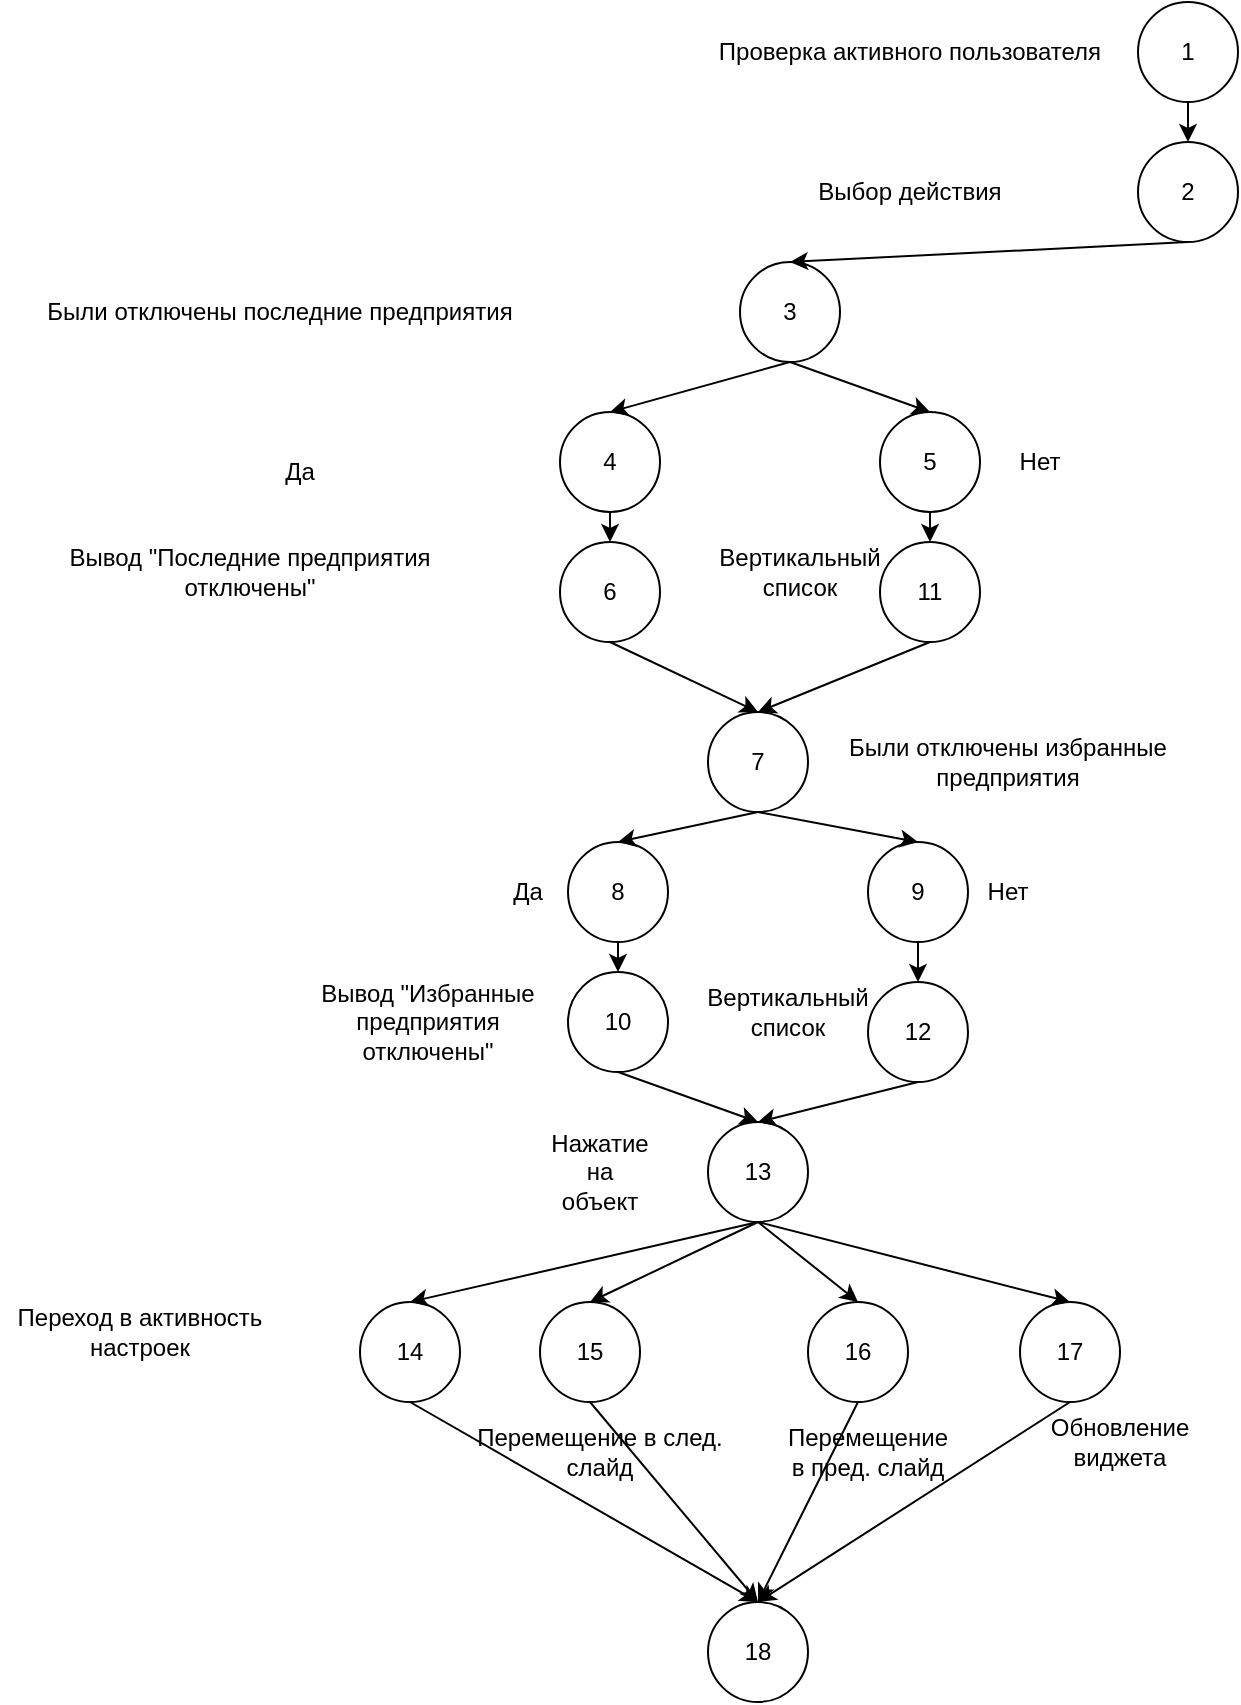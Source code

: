 <mxfile version="14.4.8" type="github">
  <diagram id="qphgWqwp0cpbQVtYBI8-" name="Page-1">
    <mxGraphModel dx="2249" dy="794" grid="1" gridSize="10" guides="1" tooltips="1" connect="1" arrows="1" fold="1" page="1" pageScale="1" pageWidth="827" pageHeight="1169" math="0" shadow="0">
      <root>
        <mxCell id="0" />
        <mxCell id="1" parent="0" />
        <mxCell id="IH4dh5rqfxt_6UvOucH4-1" value="1" style="ellipse;whiteSpace=wrap;html=1;" vertex="1" parent="1">
          <mxGeometry x="389" y="90" width="50" height="50" as="geometry" />
        </mxCell>
        <mxCell id="IH4dh5rqfxt_6UvOucH4-4" value="" style="endArrow=classic;html=1;exitX=0.5;exitY=1;exitDx=0;exitDy=0;entryX=0.5;entryY=0;entryDx=0;entryDy=0;" edge="1" parent="1" source="IH4dh5rqfxt_6UvOucH4-1" target="IH4dh5rqfxt_6UvOucH4-32">
          <mxGeometry width="50" height="50" relative="1" as="geometry">
            <mxPoint x="390" y="330" as="sourcePoint" />
            <mxPoint x="414" y="160" as="targetPoint" />
          </mxGeometry>
        </mxCell>
        <mxCell id="IH4dh5rqfxt_6UvOucH4-31" value="Проверка активного пользователя" style="text;html=1;strokeColor=none;fillColor=none;align=center;verticalAlign=middle;whiteSpace=wrap;rounded=0;" vertex="1" parent="1">
          <mxGeometry x="150" y="115" width="250" as="geometry" />
        </mxCell>
        <mxCell id="IH4dh5rqfxt_6UvOucH4-32" value="2" style="ellipse;whiteSpace=wrap;html=1;" vertex="1" parent="1">
          <mxGeometry x="389" y="160" width="50" height="50" as="geometry" />
        </mxCell>
        <mxCell id="IH4dh5rqfxt_6UvOucH4-33" value="Выбор действия" style="text;html=1;strokeColor=none;fillColor=none;align=center;verticalAlign=middle;whiteSpace=wrap;rounded=0;" vertex="1" parent="1">
          <mxGeometry x="165" y="175" width="220" height="20" as="geometry" />
        </mxCell>
        <mxCell id="IH4dh5rqfxt_6UvOucH4-34" value="3" style="ellipse;whiteSpace=wrap;html=1;" vertex="1" parent="1">
          <mxGeometry x="190" y="220" width="50" height="50" as="geometry" />
        </mxCell>
        <mxCell id="IH4dh5rqfxt_6UvOucH4-35" value="Были отключены последние предприятия" style="text;html=1;strokeColor=none;fillColor=none;align=center;verticalAlign=middle;whiteSpace=wrap;rounded=0;" vertex="1" parent="1">
          <mxGeometry x="-180" y="240" width="280" height="10" as="geometry" />
        </mxCell>
        <mxCell id="IH4dh5rqfxt_6UvOucH4-36" value="" style="endArrow=classic;html=1;exitX=0.5;exitY=1;exitDx=0;exitDy=0;entryX=0.5;entryY=0;entryDx=0;entryDy=0;" edge="1" parent="1" source="IH4dh5rqfxt_6UvOucH4-32" target="IH4dh5rqfxt_6UvOucH4-34">
          <mxGeometry width="50" height="50" relative="1" as="geometry">
            <mxPoint x="420" y="420" as="sourcePoint" />
            <mxPoint x="470" y="370" as="targetPoint" />
          </mxGeometry>
        </mxCell>
        <mxCell id="IH4dh5rqfxt_6UvOucH4-38" value="4" style="ellipse;whiteSpace=wrap;html=1;" vertex="1" parent="1">
          <mxGeometry x="100" y="295" width="50" height="50" as="geometry" />
        </mxCell>
        <mxCell id="IH4dh5rqfxt_6UvOucH4-39" value="5" style="ellipse;whiteSpace=wrap;html=1;" vertex="1" parent="1">
          <mxGeometry x="260" y="295" width="50" height="50" as="geometry" />
        </mxCell>
        <mxCell id="IH4dh5rqfxt_6UvOucH4-40" value="" style="endArrow=classic;html=1;exitX=0.5;exitY=1;exitDx=0;exitDy=0;entryX=0.5;entryY=0;entryDx=0;entryDy=0;" edge="1" parent="1" source="IH4dh5rqfxt_6UvOucH4-34" target="IH4dh5rqfxt_6UvOucH4-38">
          <mxGeometry width="50" height="50" relative="1" as="geometry">
            <mxPoint x="420" y="420" as="sourcePoint" />
            <mxPoint x="470" y="370" as="targetPoint" />
          </mxGeometry>
        </mxCell>
        <mxCell id="IH4dh5rqfxt_6UvOucH4-41" value="" style="endArrow=classic;html=1;exitX=0.5;exitY=1;exitDx=0;exitDy=0;entryX=0.5;entryY=0;entryDx=0;entryDy=0;" edge="1" parent="1" source="IH4dh5rqfxt_6UvOucH4-34" target="IH4dh5rqfxt_6UvOucH4-39">
          <mxGeometry width="50" height="50" relative="1" as="geometry">
            <mxPoint x="420" y="420" as="sourcePoint" />
            <mxPoint x="470" y="370" as="targetPoint" />
          </mxGeometry>
        </mxCell>
        <mxCell id="IH4dh5rqfxt_6UvOucH4-42" value="Да" style="text;html=1;strokeColor=none;fillColor=none;align=center;verticalAlign=middle;whiteSpace=wrap;rounded=0;" vertex="1" parent="1">
          <mxGeometry x="-50" y="315" width="40" height="20" as="geometry" />
        </mxCell>
        <mxCell id="IH4dh5rqfxt_6UvOucH4-44" value="Нет" style="text;html=1;strokeColor=none;fillColor=none;align=center;verticalAlign=middle;whiteSpace=wrap;rounded=0;" vertex="1" parent="1">
          <mxGeometry x="320" y="310" width="40" height="20" as="geometry" />
        </mxCell>
        <mxCell id="IH4dh5rqfxt_6UvOucH4-46" value="6" style="ellipse;whiteSpace=wrap;html=1;" vertex="1" parent="1">
          <mxGeometry x="100" y="360" width="50" height="50" as="geometry" />
        </mxCell>
        <mxCell id="IH4dh5rqfxt_6UvOucH4-47" value="" style="endArrow=classic;html=1;exitX=0.5;exitY=1;exitDx=0;exitDy=0;entryX=0.5;entryY=0;entryDx=0;entryDy=0;" edge="1" parent="1" source="IH4dh5rqfxt_6UvOucH4-38" target="IH4dh5rqfxt_6UvOucH4-46">
          <mxGeometry width="50" height="50" relative="1" as="geometry">
            <mxPoint x="420" y="420" as="sourcePoint" />
            <mxPoint x="470" y="370" as="targetPoint" />
          </mxGeometry>
        </mxCell>
        <mxCell id="IH4dh5rqfxt_6UvOucH4-48" value="Вывод &quot;Последние предприятия отключены&quot;" style="text;html=1;strokeColor=none;fillColor=none;align=center;verticalAlign=middle;whiteSpace=wrap;rounded=0;" vertex="1" parent="1">
          <mxGeometry x="-150" y="360" width="190" height="30" as="geometry" />
        </mxCell>
        <mxCell id="IH4dh5rqfxt_6UvOucH4-50" value="7" style="ellipse;whiteSpace=wrap;html=1;" vertex="1" parent="1">
          <mxGeometry x="174" y="445" width="50" height="50" as="geometry" />
        </mxCell>
        <mxCell id="IH4dh5rqfxt_6UvOucH4-52" value="Были отключены избранные предприятия" style="text;html=1;strokeColor=none;fillColor=none;align=center;verticalAlign=middle;whiteSpace=wrap;rounded=0;" vertex="1" parent="1">
          <mxGeometry x="234" y="460" width="180" height="20" as="geometry" />
        </mxCell>
        <mxCell id="IH4dh5rqfxt_6UvOucH4-53" value="8" style="ellipse;whiteSpace=wrap;html=1;" vertex="1" parent="1">
          <mxGeometry x="104" y="510" width="50" height="50" as="geometry" />
        </mxCell>
        <mxCell id="IH4dh5rqfxt_6UvOucH4-55" value="" style="endArrow=classic;html=1;exitX=0.5;exitY=1;exitDx=0;exitDy=0;entryX=0.5;entryY=0;entryDx=0;entryDy=0;" edge="1" parent="1" source="IH4dh5rqfxt_6UvOucH4-50" target="IH4dh5rqfxt_6UvOucH4-53">
          <mxGeometry width="50" height="50" relative="1" as="geometry">
            <mxPoint x="-16" y="595" as="sourcePoint" />
            <mxPoint x="34" y="545" as="targetPoint" />
          </mxGeometry>
        </mxCell>
        <mxCell id="IH4dh5rqfxt_6UvOucH4-56" value="Да" style="text;html=1;strokeColor=none;fillColor=none;align=center;verticalAlign=middle;whiteSpace=wrap;rounded=0;" vertex="1" parent="1">
          <mxGeometry x="64" y="525" width="40" height="20" as="geometry" />
        </mxCell>
        <mxCell id="IH4dh5rqfxt_6UvOucH4-57" value="9" style="ellipse;whiteSpace=wrap;html=1;" vertex="1" parent="1">
          <mxGeometry x="254" y="510" width="50" height="50" as="geometry" />
        </mxCell>
        <mxCell id="IH4dh5rqfxt_6UvOucH4-58" value="" style="endArrow=classic;html=1;exitX=0.5;exitY=1;exitDx=0;exitDy=0;entryX=0.5;entryY=0;entryDx=0;entryDy=0;" edge="1" parent="1" source="IH4dh5rqfxt_6UvOucH4-50" target="IH4dh5rqfxt_6UvOucH4-57">
          <mxGeometry width="50" height="50" relative="1" as="geometry">
            <mxPoint x="-16" y="595" as="sourcePoint" />
            <mxPoint x="34" y="545" as="targetPoint" />
          </mxGeometry>
        </mxCell>
        <mxCell id="IH4dh5rqfxt_6UvOucH4-59" value="Нет" style="text;html=1;strokeColor=none;fillColor=none;align=center;verticalAlign=middle;whiteSpace=wrap;rounded=0;" vertex="1" parent="1">
          <mxGeometry x="304" y="525" width="40" height="20" as="geometry" />
        </mxCell>
        <mxCell id="IH4dh5rqfxt_6UvOucH4-60" value="10" style="ellipse;whiteSpace=wrap;html=1;" vertex="1" parent="1">
          <mxGeometry x="104" y="575" width="50" height="50" as="geometry" />
        </mxCell>
        <mxCell id="IH4dh5rqfxt_6UvOucH4-61" value="" style="endArrow=classic;html=1;exitX=0.5;exitY=1;exitDx=0;exitDy=0;entryX=0.5;entryY=0;entryDx=0;entryDy=0;" edge="1" parent="1" source="IH4dh5rqfxt_6UvOucH4-53" target="IH4dh5rqfxt_6UvOucH4-60">
          <mxGeometry width="50" height="50" relative="1" as="geometry">
            <mxPoint x="-16" y="595" as="sourcePoint" />
            <mxPoint x="34" y="545" as="targetPoint" />
          </mxGeometry>
        </mxCell>
        <mxCell id="IH4dh5rqfxt_6UvOucH4-62" value="Вывод &quot;Избранные предприятия отключены&quot;" style="text;html=1;strokeColor=none;fillColor=none;align=center;verticalAlign=middle;whiteSpace=wrap;rounded=0;" vertex="1" parent="1">
          <mxGeometry x="-36" y="585" width="140" height="30" as="geometry" />
        </mxCell>
        <mxCell id="IH4dh5rqfxt_6UvOucH4-63" value="11" style="ellipse;whiteSpace=wrap;html=1;" vertex="1" parent="1">
          <mxGeometry x="260" y="360" width="50" height="50" as="geometry" />
        </mxCell>
        <mxCell id="IH4dh5rqfxt_6UvOucH4-64" value="" style="endArrow=classic;html=1;exitX=0.5;exitY=1;exitDx=0;exitDy=0;entryX=0.5;entryY=0;entryDx=0;entryDy=0;" edge="1" parent="1" source="IH4dh5rqfxt_6UvOucH4-39" target="IH4dh5rqfxt_6UvOucH4-63">
          <mxGeometry width="50" height="50" relative="1" as="geometry">
            <mxPoint x="420" y="350" as="sourcePoint" />
            <mxPoint x="470" y="300" as="targetPoint" />
          </mxGeometry>
        </mxCell>
        <mxCell id="IH4dh5rqfxt_6UvOucH4-65" value="Вертикальный список" style="text;html=1;strokeColor=none;fillColor=none;align=center;verticalAlign=middle;whiteSpace=wrap;rounded=0;" vertex="1" parent="1">
          <mxGeometry x="200" y="365" width="40" height="20" as="geometry" />
        </mxCell>
        <mxCell id="IH4dh5rqfxt_6UvOucH4-66" value="12" style="ellipse;whiteSpace=wrap;html=1;" vertex="1" parent="1">
          <mxGeometry x="254" y="580" width="50" height="50" as="geometry" />
        </mxCell>
        <mxCell id="IH4dh5rqfxt_6UvOucH4-67" value="" style="endArrow=classic;html=1;exitX=0.5;exitY=1;exitDx=0;exitDy=0;entryX=0.5;entryY=0;entryDx=0;entryDy=0;" edge="1" parent="1" source="IH4dh5rqfxt_6UvOucH4-57" target="IH4dh5rqfxt_6UvOucH4-66">
          <mxGeometry width="50" height="50" relative="1" as="geometry">
            <mxPoint x="-16" y="565" as="sourcePoint" />
            <mxPoint x="34" y="515" as="targetPoint" />
          </mxGeometry>
        </mxCell>
        <mxCell id="IH4dh5rqfxt_6UvOucH4-68" value="Вертикальный список" style="text;html=1;strokeColor=none;fillColor=none;align=center;verticalAlign=middle;whiteSpace=wrap;rounded=0;" vertex="1" parent="1">
          <mxGeometry x="194" y="585" width="40" height="20" as="geometry" />
        </mxCell>
        <mxCell id="IH4dh5rqfxt_6UvOucH4-69" value="" style="endArrow=classic;html=1;exitX=0.5;exitY=1;exitDx=0;exitDy=0;entryX=0.5;entryY=0;entryDx=0;entryDy=0;" edge="1" parent="1" source="IH4dh5rqfxt_6UvOucH4-46" target="IH4dh5rqfxt_6UvOucH4-50">
          <mxGeometry width="50" height="50" relative="1" as="geometry">
            <mxPoint x="139" y="365" as="sourcePoint" />
            <mxPoint x="484" y="255" as="targetPoint" />
          </mxGeometry>
        </mxCell>
        <mxCell id="IH4dh5rqfxt_6UvOucH4-70" value="" style="endArrow=classic;html=1;exitX=0.5;exitY=1;exitDx=0;exitDy=0;entryX=0.5;entryY=0;entryDx=0;entryDy=0;" edge="1" parent="1" source="IH4dh5rqfxt_6UvOucH4-63" target="IH4dh5rqfxt_6UvOucH4-50">
          <mxGeometry width="50" height="50" relative="1" as="geometry">
            <mxPoint x="299" y="365" as="sourcePoint" />
            <mxPoint x="484" y="255" as="targetPoint" />
          </mxGeometry>
        </mxCell>
        <mxCell id="IH4dh5rqfxt_6UvOucH4-71" value="13" style="ellipse;whiteSpace=wrap;html=1;" vertex="1" parent="1">
          <mxGeometry x="174" y="650" width="50" height="50" as="geometry" />
        </mxCell>
        <mxCell id="IH4dh5rqfxt_6UvOucH4-72" value="Нажатие на объект" style="text;html=1;strokeColor=none;fillColor=none;align=center;verticalAlign=middle;whiteSpace=wrap;rounded=0;" vertex="1" parent="1">
          <mxGeometry x="100" y="665" width="40" height="20" as="geometry" />
        </mxCell>
        <mxCell id="IH4dh5rqfxt_6UvOucH4-73" value="" style="endArrow=classic;html=1;exitX=0.5;exitY=1;exitDx=0;exitDy=0;entryX=0.5;entryY=0;entryDx=0;entryDy=0;" edge="1" parent="1" source="IH4dh5rqfxt_6UvOucH4-60" target="IH4dh5rqfxt_6UvOucH4-71">
          <mxGeometry width="50" height="50" relative="1" as="geometry">
            <mxPoint x="420" y="630" as="sourcePoint" />
            <mxPoint x="470" y="580" as="targetPoint" />
          </mxGeometry>
        </mxCell>
        <mxCell id="IH4dh5rqfxt_6UvOucH4-74" value="" style="endArrow=classic;html=1;exitX=0.5;exitY=1;exitDx=0;exitDy=0;entryX=0.5;entryY=0;entryDx=0;entryDy=0;" edge="1" parent="1" source="IH4dh5rqfxt_6UvOucH4-66" target="IH4dh5rqfxt_6UvOucH4-71">
          <mxGeometry width="50" height="50" relative="1" as="geometry">
            <mxPoint x="420" y="630" as="sourcePoint" />
            <mxPoint x="470" y="580" as="targetPoint" />
          </mxGeometry>
        </mxCell>
        <mxCell id="IH4dh5rqfxt_6UvOucH4-75" value="14" style="ellipse;whiteSpace=wrap;html=1;" vertex="1" parent="1">
          <mxGeometry y="740" width="50" height="50" as="geometry" />
        </mxCell>
        <mxCell id="IH4dh5rqfxt_6UvOucH4-76" value="15" style="ellipse;whiteSpace=wrap;html=1;" vertex="1" parent="1">
          <mxGeometry x="90" y="740" width="50" height="50" as="geometry" />
        </mxCell>
        <mxCell id="IH4dh5rqfxt_6UvOucH4-77" value="16" style="ellipse;whiteSpace=wrap;html=1;" vertex="1" parent="1">
          <mxGeometry x="224" y="740" width="50" height="50" as="geometry" />
        </mxCell>
        <mxCell id="IH4dh5rqfxt_6UvOucH4-78" value="17" style="ellipse;whiteSpace=wrap;html=1;" vertex="1" parent="1">
          <mxGeometry x="330" y="740" width="50" height="50" as="geometry" />
        </mxCell>
        <mxCell id="IH4dh5rqfxt_6UvOucH4-79" value="Переход в активность настроек" style="text;html=1;strokeColor=none;fillColor=none;align=center;verticalAlign=middle;whiteSpace=wrap;rounded=0;" vertex="1" parent="1">
          <mxGeometry x="-180" y="740" width="140" height="30" as="geometry" />
        </mxCell>
        <mxCell id="IH4dh5rqfxt_6UvOucH4-80" value="" style="endArrow=classic;html=1;exitX=0.5;exitY=1;exitDx=0;exitDy=0;entryX=0.5;entryY=0;entryDx=0;entryDy=0;" edge="1" parent="1" source="IH4dh5rqfxt_6UvOucH4-71" target="IH4dh5rqfxt_6UvOucH4-75">
          <mxGeometry width="50" height="50" relative="1" as="geometry">
            <mxPoint x="420" y="710" as="sourcePoint" />
            <mxPoint x="470" y="660" as="targetPoint" />
          </mxGeometry>
        </mxCell>
        <mxCell id="IH4dh5rqfxt_6UvOucH4-81" value="" style="endArrow=classic;html=1;exitX=0.5;exitY=1;exitDx=0;exitDy=0;entryX=0.5;entryY=0;entryDx=0;entryDy=0;" edge="1" parent="1" source="IH4dh5rqfxt_6UvOucH4-71" target="IH4dh5rqfxt_6UvOucH4-76">
          <mxGeometry width="50" height="50" relative="1" as="geometry">
            <mxPoint x="420" y="710" as="sourcePoint" />
            <mxPoint x="470" y="660" as="targetPoint" />
          </mxGeometry>
        </mxCell>
        <mxCell id="IH4dh5rqfxt_6UvOucH4-82" value="Перемещение в след. слайд" style="text;html=1;strokeColor=none;fillColor=none;align=center;verticalAlign=middle;whiteSpace=wrap;rounded=0;" vertex="1" parent="1">
          <mxGeometry x="50" y="800" width="140" height="30" as="geometry" />
        </mxCell>
        <mxCell id="IH4dh5rqfxt_6UvOucH4-83" value="" style="endArrow=classic;html=1;exitX=0.5;exitY=1;exitDx=0;exitDy=0;entryX=0.5;entryY=0;entryDx=0;entryDy=0;" edge="1" parent="1" source="IH4dh5rqfxt_6UvOucH4-71" target="IH4dh5rqfxt_6UvOucH4-77">
          <mxGeometry width="50" height="50" relative="1" as="geometry">
            <mxPoint x="420" y="790" as="sourcePoint" />
            <mxPoint x="470" y="740" as="targetPoint" />
          </mxGeometry>
        </mxCell>
        <mxCell id="IH4dh5rqfxt_6UvOucH4-84" value="Перемещение в пред. слайд" style="text;html=1;strokeColor=none;fillColor=none;align=center;verticalAlign=middle;whiteSpace=wrap;rounded=0;" vertex="1" parent="1">
          <mxGeometry x="234" y="805" width="40" height="20" as="geometry" />
        </mxCell>
        <mxCell id="IH4dh5rqfxt_6UvOucH4-85" value="" style="endArrow=classic;html=1;exitX=0.5;exitY=1;exitDx=0;exitDy=0;entryX=0.5;entryY=0;entryDx=0;entryDy=0;" edge="1" parent="1" source="IH4dh5rqfxt_6UvOucH4-71" target="IH4dh5rqfxt_6UvOucH4-78">
          <mxGeometry width="50" height="50" relative="1" as="geometry">
            <mxPoint x="420" y="770" as="sourcePoint" />
            <mxPoint x="470" y="720" as="targetPoint" />
          </mxGeometry>
        </mxCell>
        <mxCell id="IH4dh5rqfxt_6UvOucH4-86" value="Обновление виджета" style="text;html=1;strokeColor=none;fillColor=none;align=center;verticalAlign=middle;whiteSpace=wrap;rounded=0;" vertex="1" parent="1">
          <mxGeometry x="360" y="800" width="40" height="20" as="geometry" />
        </mxCell>
        <mxCell id="IH4dh5rqfxt_6UvOucH4-87" value="" style="endArrow=classic;html=1;exitX=0.5;exitY=1;exitDx=0;exitDy=0;entryX=0.5;entryY=0;entryDx=0;entryDy=0;" edge="1" parent="1" source="IH4dh5rqfxt_6UvOucH4-75" target="IH4dh5rqfxt_6UvOucH4-88">
          <mxGeometry width="50" height="50" relative="1" as="geometry">
            <mxPoint x="420" y="760" as="sourcePoint" />
            <mxPoint x="470" y="710" as="targetPoint" />
          </mxGeometry>
        </mxCell>
        <mxCell id="IH4dh5rqfxt_6UvOucH4-88" value="18" style="ellipse;whiteSpace=wrap;html=1;" vertex="1" parent="1">
          <mxGeometry x="174" y="890" width="50" height="50" as="geometry" />
        </mxCell>
        <mxCell id="IH4dh5rqfxt_6UvOucH4-89" value="" style="endArrow=classic;html=1;exitX=0.5;exitY=1;exitDx=0;exitDy=0;entryX=0.5;entryY=0;entryDx=0;entryDy=0;" edge="1" parent="1" source="IH4dh5rqfxt_6UvOucH4-77" target="IH4dh5rqfxt_6UvOucH4-88">
          <mxGeometry width="50" height="50" relative="1" as="geometry">
            <mxPoint x="420" y="760" as="sourcePoint" />
            <mxPoint x="470" y="710" as="targetPoint" />
          </mxGeometry>
        </mxCell>
        <mxCell id="IH4dh5rqfxt_6UvOucH4-90" value="" style="endArrow=classic;html=1;exitX=0.5;exitY=1;exitDx=0;exitDy=0;entryX=0.5;entryY=0;entryDx=0;entryDy=0;" edge="1" parent="1" source="IH4dh5rqfxt_6UvOucH4-76" target="IH4dh5rqfxt_6UvOucH4-88">
          <mxGeometry width="50" height="50" relative="1" as="geometry">
            <mxPoint x="420" y="760" as="sourcePoint" />
            <mxPoint x="470" y="710" as="targetPoint" />
          </mxGeometry>
        </mxCell>
        <mxCell id="IH4dh5rqfxt_6UvOucH4-91" value="" style="endArrow=classic;html=1;exitX=0.5;exitY=1;exitDx=0;exitDy=0;entryX=0.5;entryY=0;entryDx=0;entryDy=0;" edge="1" parent="1" source="IH4dh5rqfxt_6UvOucH4-78" target="IH4dh5rqfxt_6UvOucH4-88">
          <mxGeometry width="50" height="50" relative="1" as="geometry">
            <mxPoint x="420" y="760" as="sourcePoint" />
            <mxPoint x="470" y="710" as="targetPoint" />
          </mxGeometry>
        </mxCell>
      </root>
    </mxGraphModel>
  </diagram>
</mxfile>
